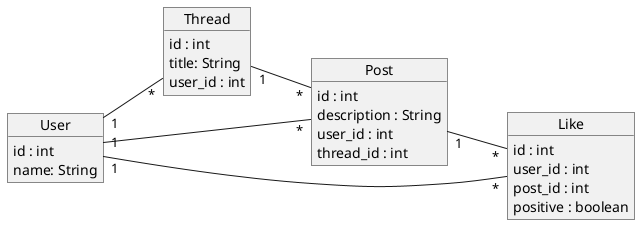 @startuml

left to right direction

object User {
    id : int
    name: String
}

object Thread {
    id : int
    title: String
    user_id : int
}

object Post {
    id : int
    description : String
    user_id : int
    thread_id : int
}

object Like {
    id : int
    user_id : int
    post_id : int
    positive : boolean
}

Thread "1" -- "*" Post
Post "1" -- "*" Like
User "1" -- "*" Like
User "1" -- "*" Thread
User "1" -- "*" Post

@enduml